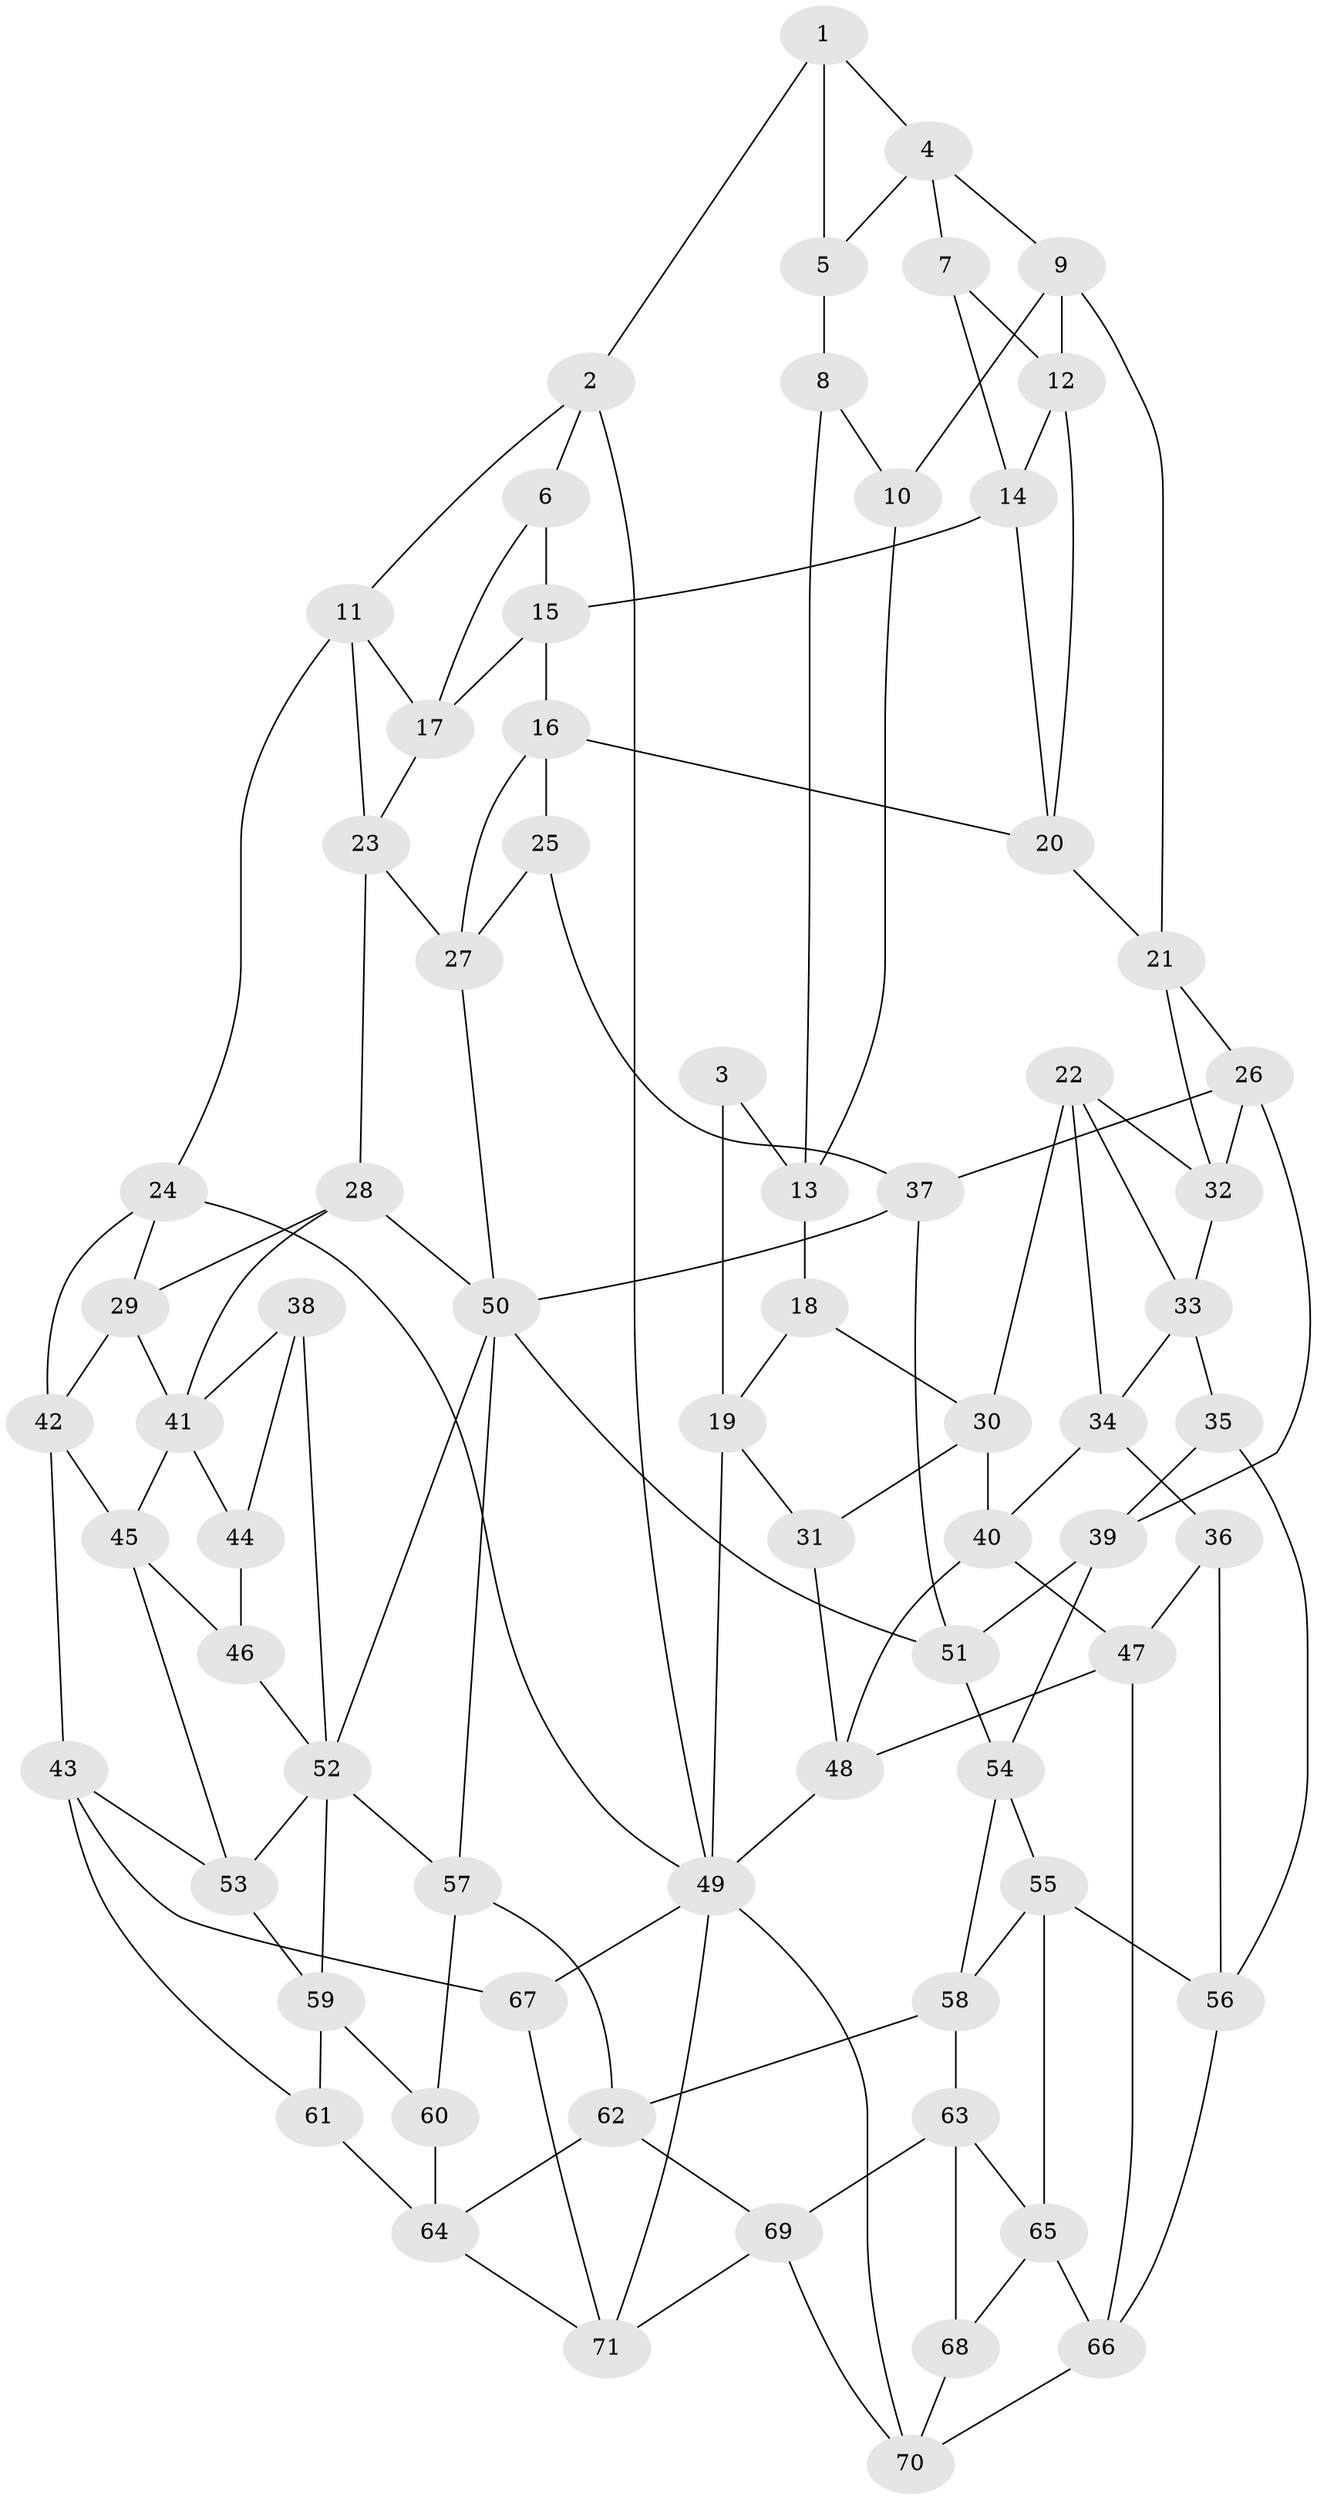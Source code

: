 // original degree distribution, {3: 0.02112676056338028, 5: 0.4859154929577465, 4: 0.24647887323943662, 6: 0.24647887323943662}
// Generated by graph-tools (version 1.1) at 2025/50/03/09/25 03:50:59]
// undirected, 71 vertices, 136 edges
graph export_dot {
graph [start="1"]
  node [color=gray90,style=filled];
  1;
  2;
  3;
  4;
  5;
  6;
  7;
  8;
  9;
  10;
  11;
  12;
  13;
  14;
  15;
  16;
  17;
  18;
  19;
  20;
  21;
  22;
  23;
  24;
  25;
  26;
  27;
  28;
  29;
  30;
  31;
  32;
  33;
  34;
  35;
  36;
  37;
  38;
  39;
  40;
  41;
  42;
  43;
  44;
  45;
  46;
  47;
  48;
  49;
  50;
  51;
  52;
  53;
  54;
  55;
  56;
  57;
  58;
  59;
  60;
  61;
  62;
  63;
  64;
  65;
  66;
  67;
  68;
  69;
  70;
  71;
  1 -- 2 [weight=1.0];
  1 -- 4 [weight=1.0];
  1 -- 5 [weight=1.0];
  2 -- 6 [weight=1.0];
  2 -- 11 [weight=1.0];
  2 -- 49 [weight=1.0];
  3 -- 13 [weight=1.0];
  3 -- 19 [weight=1.0];
  4 -- 5 [weight=1.0];
  4 -- 7 [weight=1.0];
  4 -- 9 [weight=1.0];
  5 -- 8 [weight=2.0];
  6 -- 15 [weight=1.0];
  6 -- 17 [weight=1.0];
  7 -- 12 [weight=1.0];
  7 -- 14 [weight=1.0];
  8 -- 10 [weight=1.0];
  8 -- 13 [weight=1.0];
  9 -- 10 [weight=1.0];
  9 -- 12 [weight=1.0];
  9 -- 21 [weight=1.0];
  10 -- 13 [weight=1.0];
  11 -- 17 [weight=1.0];
  11 -- 23 [weight=1.0];
  11 -- 24 [weight=1.0];
  12 -- 14 [weight=1.0];
  12 -- 20 [weight=1.0];
  13 -- 18 [weight=1.0];
  14 -- 15 [weight=1.0];
  14 -- 20 [weight=1.0];
  15 -- 16 [weight=1.0];
  15 -- 17 [weight=1.0];
  16 -- 20 [weight=1.0];
  16 -- 25 [weight=1.0];
  16 -- 27 [weight=1.0];
  17 -- 23 [weight=1.0];
  18 -- 19 [weight=1.0];
  18 -- 30 [weight=1.0];
  19 -- 31 [weight=1.0];
  19 -- 49 [weight=2.0];
  20 -- 21 [weight=1.0];
  21 -- 26 [weight=1.0];
  21 -- 32 [weight=1.0];
  22 -- 30 [weight=1.0];
  22 -- 32 [weight=1.0];
  22 -- 33 [weight=1.0];
  22 -- 34 [weight=1.0];
  23 -- 27 [weight=1.0];
  23 -- 28 [weight=1.0];
  24 -- 29 [weight=1.0];
  24 -- 42 [weight=1.0];
  24 -- 49 [weight=1.0];
  25 -- 27 [weight=1.0];
  25 -- 37 [weight=1.0];
  26 -- 32 [weight=1.0];
  26 -- 37 [weight=1.0];
  26 -- 39 [weight=1.0];
  27 -- 50 [weight=1.0];
  28 -- 29 [weight=1.0];
  28 -- 41 [weight=1.0];
  28 -- 50 [weight=1.0];
  29 -- 41 [weight=1.0];
  29 -- 42 [weight=1.0];
  30 -- 31 [weight=1.0];
  30 -- 40 [weight=1.0];
  31 -- 48 [weight=1.0];
  32 -- 33 [weight=1.0];
  33 -- 34 [weight=1.0];
  33 -- 35 [weight=1.0];
  34 -- 36 [weight=1.0];
  34 -- 40 [weight=1.0];
  35 -- 39 [weight=1.0];
  35 -- 56 [weight=1.0];
  36 -- 47 [weight=1.0];
  36 -- 56 [weight=1.0];
  37 -- 50 [weight=1.0];
  37 -- 51 [weight=1.0];
  38 -- 41 [weight=1.0];
  38 -- 44 [weight=1.0];
  38 -- 52 [weight=1.0];
  39 -- 51 [weight=1.0];
  39 -- 54 [weight=1.0];
  40 -- 47 [weight=1.0];
  40 -- 48 [weight=1.0];
  41 -- 44 [weight=2.0];
  41 -- 45 [weight=1.0];
  42 -- 43 [weight=1.0];
  42 -- 45 [weight=1.0];
  43 -- 53 [weight=1.0];
  43 -- 61 [weight=1.0];
  43 -- 67 [weight=1.0];
  44 -- 46 [weight=1.0];
  45 -- 46 [weight=1.0];
  45 -- 53 [weight=1.0];
  46 -- 52 [weight=1.0];
  47 -- 48 [weight=1.0];
  47 -- 66 [weight=1.0];
  48 -- 49 [weight=1.0];
  49 -- 67 [weight=1.0];
  49 -- 70 [weight=1.0];
  49 -- 71 [weight=1.0];
  50 -- 51 [weight=1.0];
  50 -- 52 [weight=1.0];
  50 -- 57 [weight=1.0];
  51 -- 54 [weight=1.0];
  52 -- 53 [weight=1.0];
  52 -- 57 [weight=1.0];
  52 -- 59 [weight=1.0];
  53 -- 59 [weight=1.0];
  54 -- 55 [weight=1.0];
  54 -- 58 [weight=1.0];
  55 -- 56 [weight=1.0];
  55 -- 58 [weight=1.0];
  55 -- 65 [weight=1.0];
  56 -- 66 [weight=1.0];
  57 -- 60 [weight=1.0];
  57 -- 62 [weight=1.0];
  58 -- 62 [weight=1.0];
  58 -- 63 [weight=1.0];
  59 -- 60 [weight=1.0];
  59 -- 61 [weight=1.0];
  60 -- 64 [weight=1.0];
  61 -- 64 [weight=1.0];
  62 -- 64 [weight=1.0];
  62 -- 69 [weight=1.0];
  63 -- 65 [weight=1.0];
  63 -- 68 [weight=1.0];
  63 -- 69 [weight=1.0];
  64 -- 71 [weight=1.0];
  65 -- 66 [weight=1.0];
  65 -- 68 [weight=1.0];
  66 -- 70 [weight=1.0];
  67 -- 71 [weight=1.0];
  68 -- 70 [weight=1.0];
  69 -- 70 [weight=1.0];
  69 -- 71 [weight=1.0];
}
